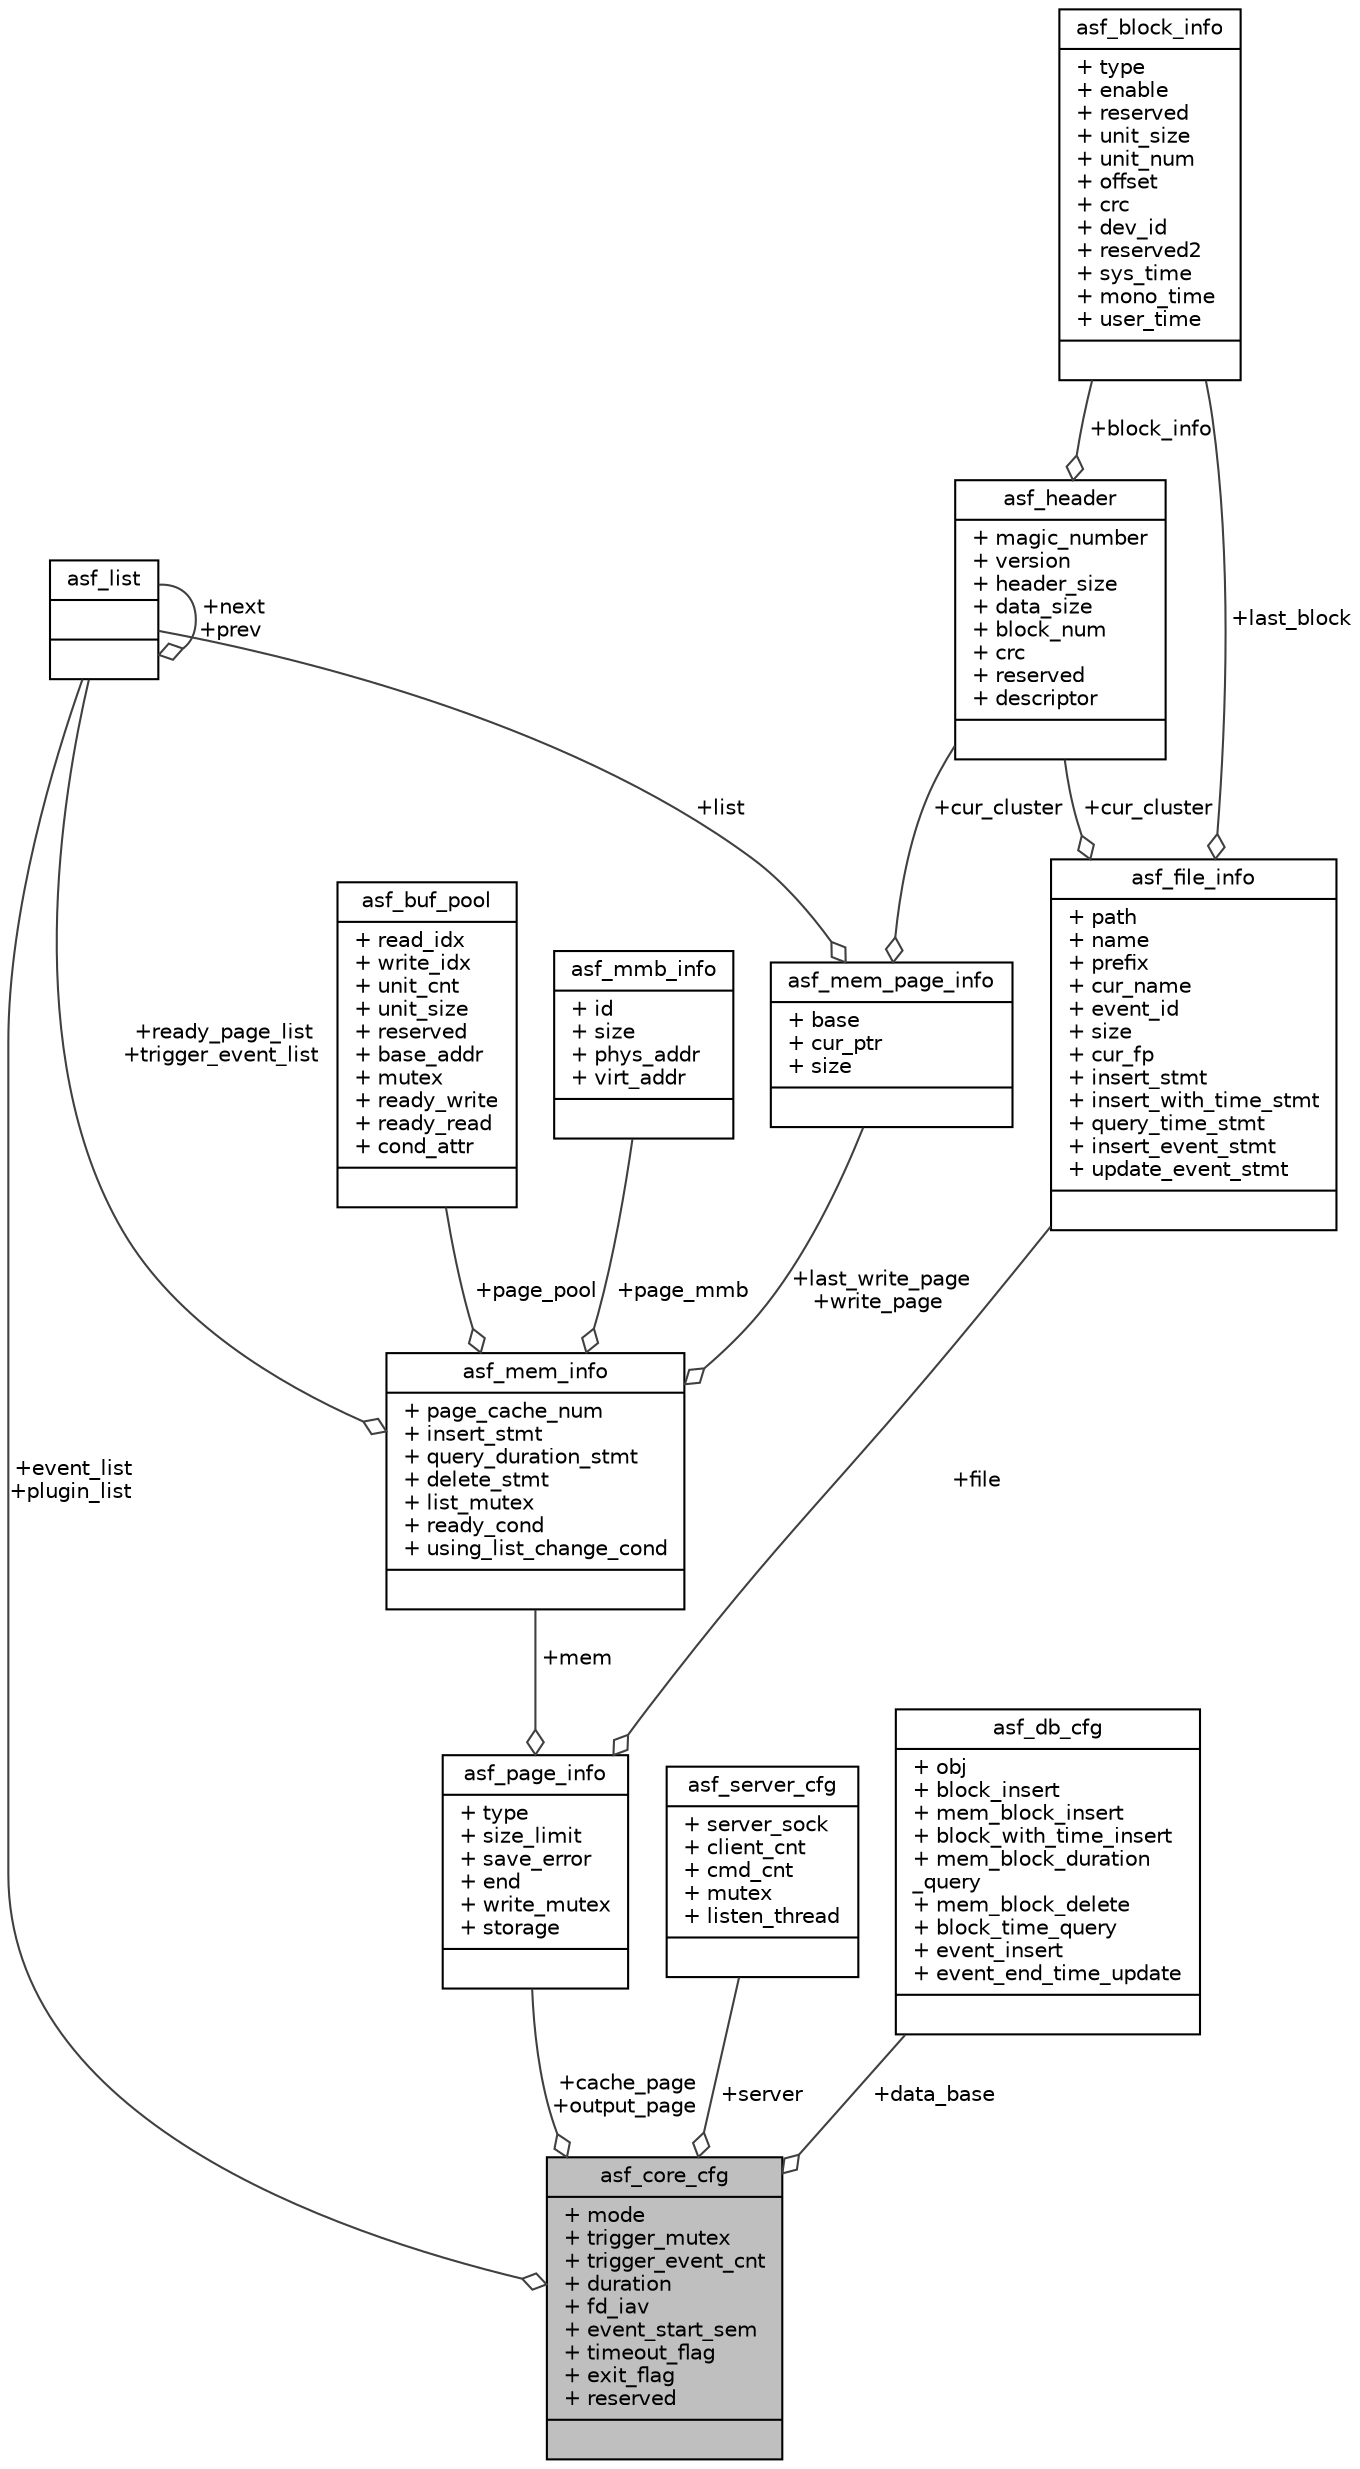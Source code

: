 digraph "asf_core_cfg"
{
 // INTERACTIVE_SVG=YES
 // LATEX_PDF_SIZE
  bgcolor="transparent";
  edge [fontname="Helvetica",fontsize="10",labelfontname="Helvetica",labelfontsize="10"];
  node [fontname="Helvetica",fontsize="10",shape=record];
  Node1 [label="{asf_core_cfg\n|+ mode\l+ trigger_mutex\l+ trigger_event_cnt\l+ duration\l+ fd_iav\l+ event_start_sem\l+ timeout_flag\l+ exit_flag\l+ reserved\l|}",height=0.2,width=0.4,color="black", fillcolor="grey75", style="filled", fontcolor="black",tooltip=" "];
  Node2 -> Node1 [color="grey25",fontsize="10",style="solid",label=" +event_list\n+plugin_list" ,arrowhead="odiamond",fontname="Helvetica"];
  Node2 [label="{asf_list\n||}",height=0.2,width=0.4,color="black",URL="$d1/db4/structasf__list.html",tooltip=" "];
  Node2 -> Node2 [color="grey25",fontsize="10",style="solid",label=" +next\n+prev" ,arrowhead="odiamond",fontname="Helvetica"];
  Node3 -> Node1 [color="grey25",fontsize="10",style="solid",label=" +cache_page\n+output_page" ,arrowhead="odiamond",fontname="Helvetica"];
  Node3 [label="{asf_page_info\n|+ type\l+ size_limit\l+ save_error\l+ end\l+ write_mutex\l+ storage\l|}",height=0.2,width=0.4,color="black",URL="$de/d52/structasf__page__info.html",tooltip=" "];
  Node4 -> Node3 [color="grey25",fontsize="10",style="solid",label=" +file" ,arrowhead="odiamond",fontname="Helvetica"];
  Node4 [label="{asf_file_info\n|+ path\l+ name\l+ prefix\l+ cur_name\l+ event_id\l+ size\l+ cur_fp\l+ insert_stmt\l+ insert_with_time_stmt\l+ query_time_stmt\l+ insert_event_stmt\l+ update_event_stmt\l|}",height=0.2,width=0.4,color="black",URL="$d7/d2f/structasf__file__info.html",tooltip=" "];
  Node5 -> Node4 [color="grey25",fontsize="10",style="solid",label=" +last_block" ,arrowhead="odiamond",fontname="Helvetica"];
  Node5 [label="{asf_block_info\n|+ type\l+ enable\l+ reserved\l+ unit_size\l+ unit_num\l+ offset\l+ crc\l+ dev_id\l+ reserved2\l+ sys_time\l+ mono_time\l+ user_time\l|}",height=0.2,width=0.4,color="black",URL="$d1/d32/structasf__block__info.html",tooltip=" "];
  Node6 -> Node4 [color="grey25",fontsize="10",style="solid",label=" +cur_cluster" ,arrowhead="odiamond",fontname="Helvetica"];
  Node6 [label="{asf_header\n|+ magic_number\l+ version\l+ header_size\l+ data_size\l+ block_num\l+ crc\l+ reserved\l+ descriptor\l|}",height=0.2,width=0.4,color="black",URL="$df/dde/structasf__header.html",tooltip=" "];
  Node5 -> Node6 [color="grey25",fontsize="10",style="solid",label=" +block_info" ,arrowhead="odiamond",fontname="Helvetica"];
  Node7 -> Node3 [color="grey25",fontsize="10",style="solid",label=" +mem" ,arrowhead="odiamond",fontname="Helvetica"];
  Node7 [label="{asf_mem_info\n|+ page_cache_num\l+ insert_stmt\l+ query_duration_stmt\l+ delete_stmt\l+ list_mutex\l+ ready_cond\l+ using_list_change_cond\l|}",height=0.2,width=0.4,color="black",URL="$dc/dbe/structasf__mem__info.html",tooltip=" "];
  Node8 -> Node7 [color="grey25",fontsize="10",style="solid",label=" +last_write_page\n+write_page" ,arrowhead="odiamond",fontname="Helvetica"];
  Node8 [label="{asf_mem_page_info\n|+ base\l+ cur_ptr\l+ size\l|}",height=0.2,width=0.4,color="black",URL="$d2/d51/structasf__mem__page__info.html",tooltip=" "];
  Node2 -> Node8 [color="grey25",fontsize="10",style="solid",label=" +list" ,arrowhead="odiamond",fontname="Helvetica"];
  Node6 -> Node8 [color="grey25",fontsize="10",style="solid",label=" +cur_cluster" ,arrowhead="odiamond",fontname="Helvetica"];
  Node2 -> Node7 [color="grey25",fontsize="10",style="solid",label=" +ready_page_list\n+trigger_event_list" ,arrowhead="odiamond",fontname="Helvetica"];
  Node9 -> Node7 [color="grey25",fontsize="10",style="solid",label=" +page_pool" ,arrowhead="odiamond",fontname="Helvetica"];
  Node9 [label="{asf_buf_pool\n|+ read_idx\l+ write_idx\l+ unit_cnt\l+ unit_size\l+ reserved\l+ base_addr\l+ mutex\l+ ready_write\l+ ready_read\l+ cond_attr\l|}",height=0.2,width=0.4,color="black",URL="$da/d25/structasf__buf__pool.html",tooltip=" "];
  Node10 -> Node7 [color="grey25",fontsize="10",style="solid",label=" +page_mmb" ,arrowhead="odiamond",fontname="Helvetica"];
  Node10 [label="{asf_mmb_info\n|+ id\l+ size\l+ phys_addr\l+ virt_addr\l|}",height=0.2,width=0.4,color="black",URL="$df/dc3/structasf__mmb__info.html",tooltip=" "];
  Node11 -> Node1 [color="grey25",fontsize="10",style="solid",label=" +server" ,arrowhead="odiamond",fontname="Helvetica"];
  Node11 [label="{asf_server_cfg\n|+ server_sock\l+ client_cnt\l+ cmd_cnt\l+ mutex\l+ listen_thread\l|}",height=0.2,width=0.4,color="black",URL="$dc/da7/structasf__server__cfg.html",tooltip=" "];
  Node12 -> Node1 [color="grey25",fontsize="10",style="solid",label=" +data_base" ,arrowhead="odiamond",fontname="Helvetica"];
  Node12 [label="{asf_db_cfg\n|+ obj\l+ block_insert\l+ mem_block_insert\l+ block_with_time_insert\l+ mem_block_duration\l_query\l+ mem_block_delete\l+ block_time_query\l+ event_insert\l+ event_end_time_update\l|}",height=0.2,width=0.4,color="black",URL="$d4/d4f/structasf__db__cfg.html",tooltip=" "];
}
